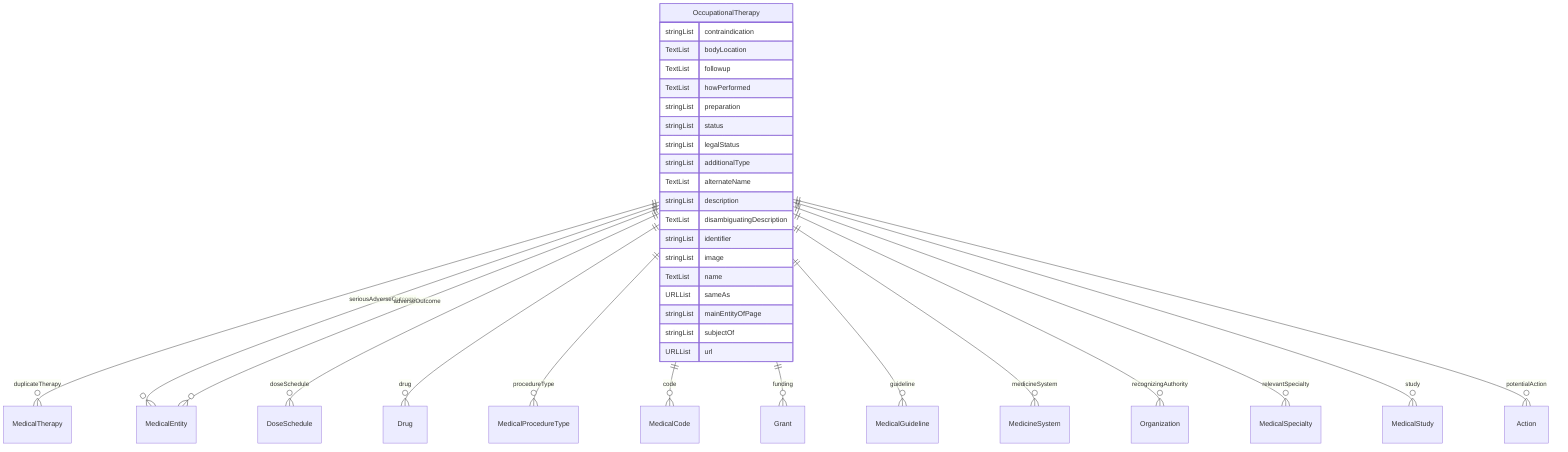 erDiagram
OccupationalTherapy {
    stringList contraindication  
    TextList bodyLocation  
    TextList followup  
    TextList howPerformed  
    stringList preparation  
    stringList status  
    stringList legalStatus  
    stringList additionalType  
    TextList alternateName  
    stringList description  
    TextList disambiguatingDescription  
    stringList identifier  
    stringList image  
    TextList name  
    URLList sameAs  
    stringList mainEntityOfPage  
    stringList subjectOf  
    URLList url  
}

OccupationalTherapy ||--}o MedicalTherapy : "duplicateTherapy"
OccupationalTherapy ||--}o MedicalEntity : "seriousAdverseOutcome"
OccupationalTherapy ||--}o MedicalEntity : "adverseOutcome"
OccupationalTherapy ||--}o DoseSchedule : "doseSchedule"
OccupationalTherapy ||--}o Drug : "drug"
OccupationalTherapy ||--}o MedicalProcedureType : "procedureType"
OccupationalTherapy ||--}o MedicalCode : "code"
OccupationalTherapy ||--}o Grant : "funding"
OccupationalTherapy ||--}o MedicalGuideline : "guideline"
OccupationalTherapy ||--}o MedicineSystem : "medicineSystem"
OccupationalTherapy ||--}o Organization : "recognizingAuthority"
OccupationalTherapy ||--}o MedicalSpecialty : "relevantSpecialty"
OccupationalTherapy ||--}o MedicalStudy : "study"
OccupationalTherapy ||--}o Action : "potentialAction"